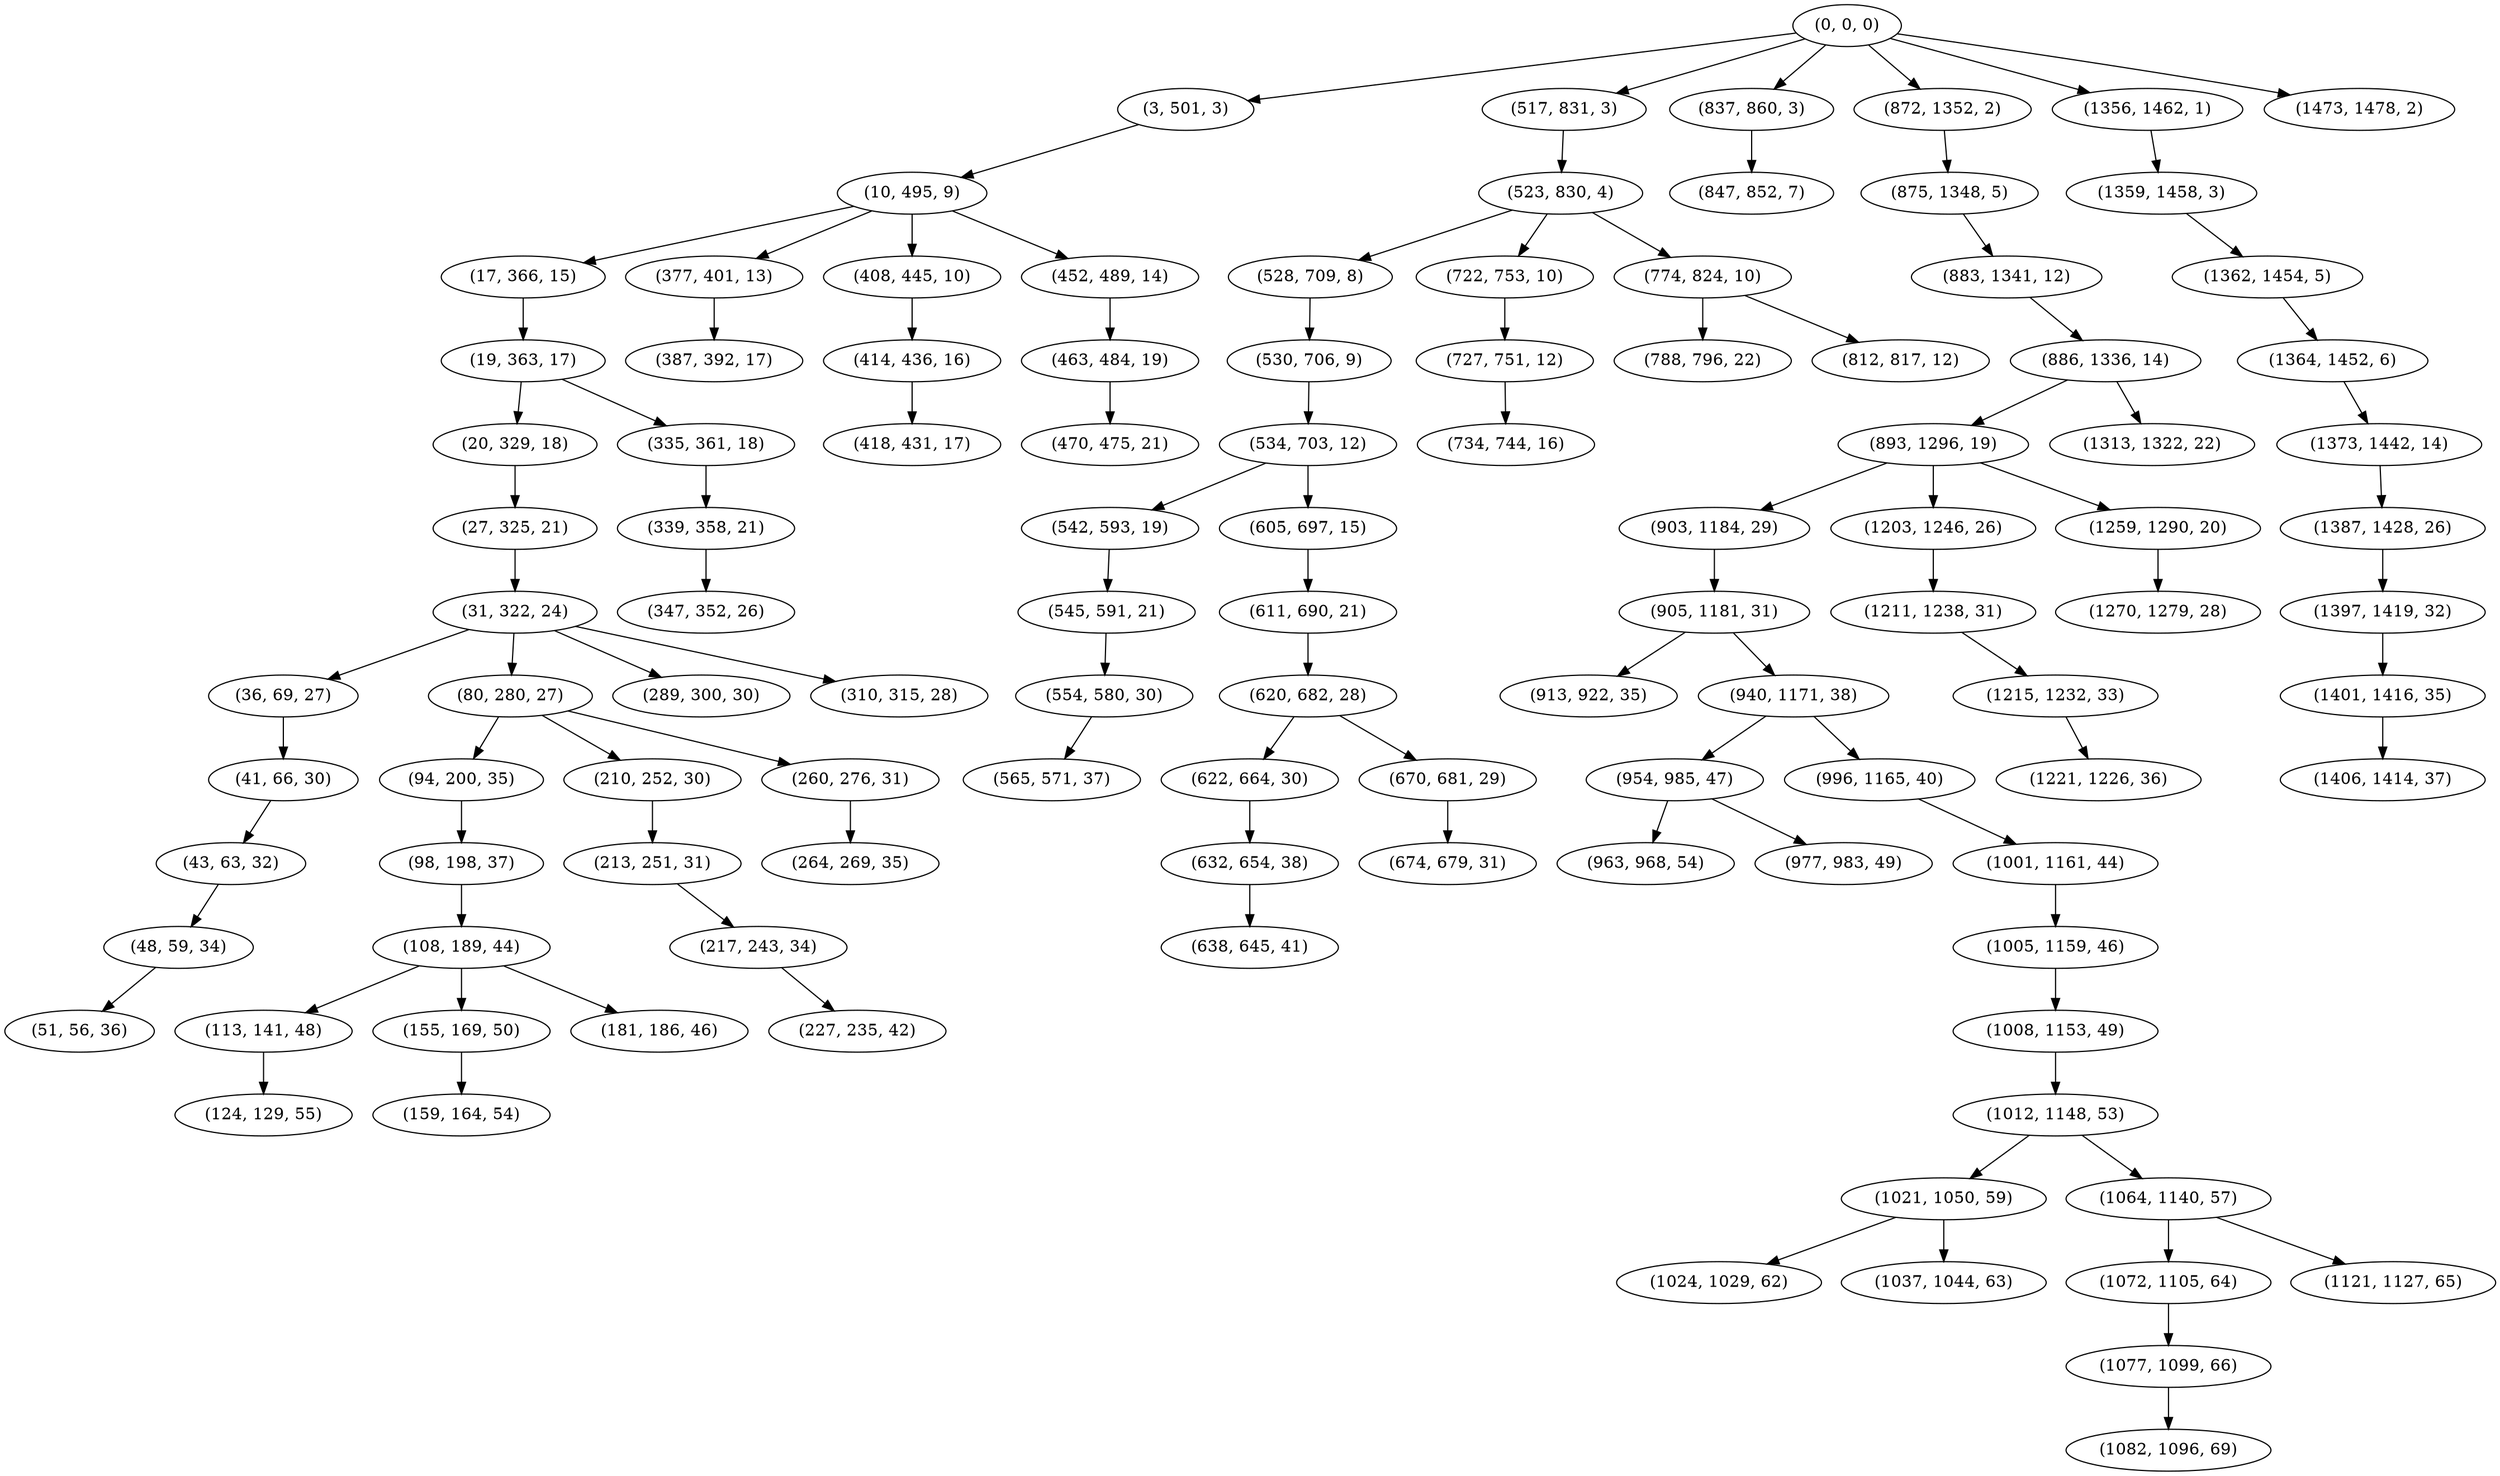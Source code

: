 digraph tree {
    "(0, 0, 0)";
    "(3, 501, 3)";
    "(10, 495, 9)";
    "(17, 366, 15)";
    "(19, 363, 17)";
    "(20, 329, 18)";
    "(27, 325, 21)";
    "(31, 322, 24)";
    "(36, 69, 27)";
    "(41, 66, 30)";
    "(43, 63, 32)";
    "(48, 59, 34)";
    "(51, 56, 36)";
    "(80, 280, 27)";
    "(94, 200, 35)";
    "(98, 198, 37)";
    "(108, 189, 44)";
    "(113, 141, 48)";
    "(124, 129, 55)";
    "(155, 169, 50)";
    "(159, 164, 54)";
    "(181, 186, 46)";
    "(210, 252, 30)";
    "(213, 251, 31)";
    "(217, 243, 34)";
    "(227, 235, 42)";
    "(260, 276, 31)";
    "(264, 269, 35)";
    "(289, 300, 30)";
    "(310, 315, 28)";
    "(335, 361, 18)";
    "(339, 358, 21)";
    "(347, 352, 26)";
    "(377, 401, 13)";
    "(387, 392, 17)";
    "(408, 445, 10)";
    "(414, 436, 16)";
    "(418, 431, 17)";
    "(452, 489, 14)";
    "(463, 484, 19)";
    "(470, 475, 21)";
    "(517, 831, 3)";
    "(523, 830, 4)";
    "(528, 709, 8)";
    "(530, 706, 9)";
    "(534, 703, 12)";
    "(542, 593, 19)";
    "(545, 591, 21)";
    "(554, 580, 30)";
    "(565, 571, 37)";
    "(605, 697, 15)";
    "(611, 690, 21)";
    "(620, 682, 28)";
    "(622, 664, 30)";
    "(632, 654, 38)";
    "(638, 645, 41)";
    "(670, 681, 29)";
    "(674, 679, 31)";
    "(722, 753, 10)";
    "(727, 751, 12)";
    "(734, 744, 16)";
    "(774, 824, 10)";
    "(788, 796, 22)";
    "(812, 817, 12)";
    "(837, 860, 3)";
    "(847, 852, 7)";
    "(872, 1352, 2)";
    "(875, 1348, 5)";
    "(883, 1341, 12)";
    "(886, 1336, 14)";
    "(893, 1296, 19)";
    "(903, 1184, 29)";
    "(905, 1181, 31)";
    "(913, 922, 35)";
    "(940, 1171, 38)";
    "(954, 985, 47)";
    "(963, 968, 54)";
    "(977, 983, 49)";
    "(996, 1165, 40)";
    "(1001, 1161, 44)";
    "(1005, 1159, 46)";
    "(1008, 1153, 49)";
    "(1012, 1148, 53)";
    "(1021, 1050, 59)";
    "(1024, 1029, 62)";
    "(1037, 1044, 63)";
    "(1064, 1140, 57)";
    "(1072, 1105, 64)";
    "(1077, 1099, 66)";
    "(1082, 1096, 69)";
    "(1121, 1127, 65)";
    "(1203, 1246, 26)";
    "(1211, 1238, 31)";
    "(1215, 1232, 33)";
    "(1221, 1226, 36)";
    "(1259, 1290, 20)";
    "(1270, 1279, 28)";
    "(1313, 1322, 22)";
    "(1356, 1462, 1)";
    "(1359, 1458, 3)";
    "(1362, 1454, 5)";
    "(1364, 1452, 6)";
    "(1373, 1442, 14)";
    "(1387, 1428, 26)";
    "(1397, 1419, 32)";
    "(1401, 1416, 35)";
    "(1406, 1414, 37)";
    "(1473, 1478, 2)";
    "(0, 0, 0)" -> "(3, 501, 3)";
    "(0, 0, 0)" -> "(517, 831, 3)";
    "(0, 0, 0)" -> "(837, 860, 3)";
    "(0, 0, 0)" -> "(872, 1352, 2)";
    "(0, 0, 0)" -> "(1356, 1462, 1)";
    "(0, 0, 0)" -> "(1473, 1478, 2)";
    "(3, 501, 3)" -> "(10, 495, 9)";
    "(10, 495, 9)" -> "(17, 366, 15)";
    "(10, 495, 9)" -> "(377, 401, 13)";
    "(10, 495, 9)" -> "(408, 445, 10)";
    "(10, 495, 9)" -> "(452, 489, 14)";
    "(17, 366, 15)" -> "(19, 363, 17)";
    "(19, 363, 17)" -> "(20, 329, 18)";
    "(19, 363, 17)" -> "(335, 361, 18)";
    "(20, 329, 18)" -> "(27, 325, 21)";
    "(27, 325, 21)" -> "(31, 322, 24)";
    "(31, 322, 24)" -> "(36, 69, 27)";
    "(31, 322, 24)" -> "(80, 280, 27)";
    "(31, 322, 24)" -> "(289, 300, 30)";
    "(31, 322, 24)" -> "(310, 315, 28)";
    "(36, 69, 27)" -> "(41, 66, 30)";
    "(41, 66, 30)" -> "(43, 63, 32)";
    "(43, 63, 32)" -> "(48, 59, 34)";
    "(48, 59, 34)" -> "(51, 56, 36)";
    "(80, 280, 27)" -> "(94, 200, 35)";
    "(80, 280, 27)" -> "(210, 252, 30)";
    "(80, 280, 27)" -> "(260, 276, 31)";
    "(94, 200, 35)" -> "(98, 198, 37)";
    "(98, 198, 37)" -> "(108, 189, 44)";
    "(108, 189, 44)" -> "(113, 141, 48)";
    "(108, 189, 44)" -> "(155, 169, 50)";
    "(108, 189, 44)" -> "(181, 186, 46)";
    "(113, 141, 48)" -> "(124, 129, 55)";
    "(155, 169, 50)" -> "(159, 164, 54)";
    "(210, 252, 30)" -> "(213, 251, 31)";
    "(213, 251, 31)" -> "(217, 243, 34)";
    "(217, 243, 34)" -> "(227, 235, 42)";
    "(260, 276, 31)" -> "(264, 269, 35)";
    "(335, 361, 18)" -> "(339, 358, 21)";
    "(339, 358, 21)" -> "(347, 352, 26)";
    "(377, 401, 13)" -> "(387, 392, 17)";
    "(408, 445, 10)" -> "(414, 436, 16)";
    "(414, 436, 16)" -> "(418, 431, 17)";
    "(452, 489, 14)" -> "(463, 484, 19)";
    "(463, 484, 19)" -> "(470, 475, 21)";
    "(517, 831, 3)" -> "(523, 830, 4)";
    "(523, 830, 4)" -> "(528, 709, 8)";
    "(523, 830, 4)" -> "(722, 753, 10)";
    "(523, 830, 4)" -> "(774, 824, 10)";
    "(528, 709, 8)" -> "(530, 706, 9)";
    "(530, 706, 9)" -> "(534, 703, 12)";
    "(534, 703, 12)" -> "(542, 593, 19)";
    "(534, 703, 12)" -> "(605, 697, 15)";
    "(542, 593, 19)" -> "(545, 591, 21)";
    "(545, 591, 21)" -> "(554, 580, 30)";
    "(554, 580, 30)" -> "(565, 571, 37)";
    "(605, 697, 15)" -> "(611, 690, 21)";
    "(611, 690, 21)" -> "(620, 682, 28)";
    "(620, 682, 28)" -> "(622, 664, 30)";
    "(620, 682, 28)" -> "(670, 681, 29)";
    "(622, 664, 30)" -> "(632, 654, 38)";
    "(632, 654, 38)" -> "(638, 645, 41)";
    "(670, 681, 29)" -> "(674, 679, 31)";
    "(722, 753, 10)" -> "(727, 751, 12)";
    "(727, 751, 12)" -> "(734, 744, 16)";
    "(774, 824, 10)" -> "(788, 796, 22)";
    "(774, 824, 10)" -> "(812, 817, 12)";
    "(837, 860, 3)" -> "(847, 852, 7)";
    "(872, 1352, 2)" -> "(875, 1348, 5)";
    "(875, 1348, 5)" -> "(883, 1341, 12)";
    "(883, 1341, 12)" -> "(886, 1336, 14)";
    "(886, 1336, 14)" -> "(893, 1296, 19)";
    "(886, 1336, 14)" -> "(1313, 1322, 22)";
    "(893, 1296, 19)" -> "(903, 1184, 29)";
    "(893, 1296, 19)" -> "(1203, 1246, 26)";
    "(893, 1296, 19)" -> "(1259, 1290, 20)";
    "(903, 1184, 29)" -> "(905, 1181, 31)";
    "(905, 1181, 31)" -> "(913, 922, 35)";
    "(905, 1181, 31)" -> "(940, 1171, 38)";
    "(940, 1171, 38)" -> "(954, 985, 47)";
    "(940, 1171, 38)" -> "(996, 1165, 40)";
    "(954, 985, 47)" -> "(963, 968, 54)";
    "(954, 985, 47)" -> "(977, 983, 49)";
    "(996, 1165, 40)" -> "(1001, 1161, 44)";
    "(1001, 1161, 44)" -> "(1005, 1159, 46)";
    "(1005, 1159, 46)" -> "(1008, 1153, 49)";
    "(1008, 1153, 49)" -> "(1012, 1148, 53)";
    "(1012, 1148, 53)" -> "(1021, 1050, 59)";
    "(1012, 1148, 53)" -> "(1064, 1140, 57)";
    "(1021, 1050, 59)" -> "(1024, 1029, 62)";
    "(1021, 1050, 59)" -> "(1037, 1044, 63)";
    "(1064, 1140, 57)" -> "(1072, 1105, 64)";
    "(1064, 1140, 57)" -> "(1121, 1127, 65)";
    "(1072, 1105, 64)" -> "(1077, 1099, 66)";
    "(1077, 1099, 66)" -> "(1082, 1096, 69)";
    "(1203, 1246, 26)" -> "(1211, 1238, 31)";
    "(1211, 1238, 31)" -> "(1215, 1232, 33)";
    "(1215, 1232, 33)" -> "(1221, 1226, 36)";
    "(1259, 1290, 20)" -> "(1270, 1279, 28)";
    "(1356, 1462, 1)" -> "(1359, 1458, 3)";
    "(1359, 1458, 3)" -> "(1362, 1454, 5)";
    "(1362, 1454, 5)" -> "(1364, 1452, 6)";
    "(1364, 1452, 6)" -> "(1373, 1442, 14)";
    "(1373, 1442, 14)" -> "(1387, 1428, 26)";
    "(1387, 1428, 26)" -> "(1397, 1419, 32)";
    "(1397, 1419, 32)" -> "(1401, 1416, 35)";
    "(1401, 1416, 35)" -> "(1406, 1414, 37)";
}
